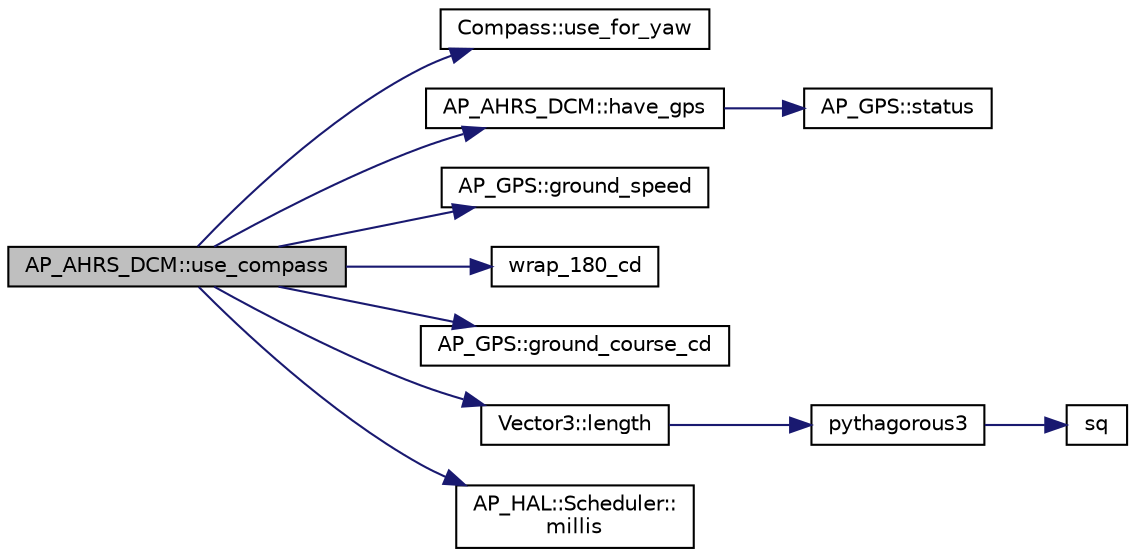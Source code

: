 digraph "AP_AHRS_DCM::use_compass"
{
 // INTERACTIVE_SVG=YES
  edge [fontname="Helvetica",fontsize="10",labelfontname="Helvetica",labelfontsize="10"];
  node [fontname="Helvetica",fontsize="10",shape=record];
  rankdir="LR";
  Node1 [label="AP_AHRS_DCM::use_compass",height=0.2,width=0.4,color="black", fillcolor="grey75", style="filled", fontcolor="black"];
  Node1 -> Node2 [color="midnightblue",fontsize="10",style="solid",fontname="Helvetica"];
  Node2 [label="Compass::use_for_yaw",height=0.2,width=0.4,color="black", fillcolor="white", style="filled",URL="$classCompass.html#a97437729a583cd900e4dd1d6d84a4a0e",tooltip="return true if the compass should be used for yaw calculations "];
  Node1 -> Node3 [color="midnightblue",fontsize="10",style="solid",fontname="Helvetica"];
  Node3 [label="AP_AHRS_DCM::have_gps",height=0.2,width=0.4,color="black", fillcolor="white", style="filled",URL="$classAP__AHRS__DCM.html#afa5a3211156bb998a42c39daf613b736"];
  Node3 -> Node4 [color="midnightblue",fontsize="10",style="solid",fontname="Helvetica"];
  Node4 [label="AP_GPS::status",height=0.2,width=0.4,color="black", fillcolor="white", style="filled",URL="$classAP__GPS.html#a9093c8cf1d5a78ccd8677229bb314d37",tooltip="Query GPS status. "];
  Node1 -> Node5 [color="midnightblue",fontsize="10",style="solid",fontname="Helvetica"];
  Node5 [label="AP_GPS::ground_speed",height=0.2,width=0.4,color="black", fillcolor="white", style="filled",URL="$classAP__GPS.html#a426041563da447ec6e9cde1926a88fdb"];
  Node1 -> Node6 [color="midnightblue",fontsize="10",style="solid",fontname="Helvetica"];
  Node6 [label="wrap_180_cd",height=0.2,width=0.4,color="black", fillcolor="white", style="filled",URL="$AP__Math_8h.html#a35821002985a8e3e526c8ccad9bb9934"];
  Node1 -> Node7 [color="midnightblue",fontsize="10",style="solid",fontname="Helvetica"];
  Node7 [label="AP_GPS::ground_course_cd",height=0.2,width=0.4,color="black", fillcolor="white", style="filled",URL="$classAP__GPS.html#a94caaa8676fecb6c0c4a8a58eea3b106"];
  Node1 -> Node8 [color="midnightblue",fontsize="10",style="solid",fontname="Helvetica"];
  Node8 [label="Vector3::length",height=0.2,width=0.4,color="black", fillcolor="white", style="filled",URL="$classVector3.html#ac1fd5514e368a1e1c2d13f71eda18345"];
  Node8 -> Node9 [color="midnightblue",fontsize="10",style="solid",fontname="Helvetica"];
  Node9 [label="pythagorous3",height=0.2,width=0.4,color="black", fillcolor="white", style="filled",URL="$AP__Math_8h.html#a6b05ff3296c2ed55b1cd74262a7330f6"];
  Node9 -> Node10 [color="midnightblue",fontsize="10",style="solid",fontname="Helvetica"];
  Node10 [label="sq",height=0.2,width=0.4,color="black", fillcolor="white", style="filled",URL="$AP__Math_8h.html#a00f57739f8671cb41eae08a51b7cbf7c"];
  Node1 -> Node11 [color="midnightblue",fontsize="10",style="solid",fontname="Helvetica"];
  Node11 [label="AP_HAL::Scheduler::\lmillis",height=0.2,width=0.4,color="black", fillcolor="white", style="filled",URL="$classAP__HAL_1_1Scheduler.html#a26b68339fc68a562d8d3a1238d0ec8c1"];
}
